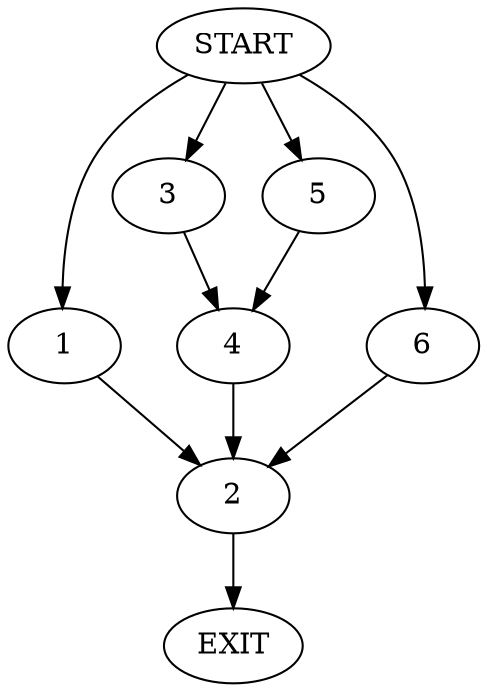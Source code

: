 digraph {
0 [label="START"]
7 [label="EXIT"]
0 -> 1
1 -> 2
2 -> 7
0 -> 3
3 -> 4
4 -> 2
0 -> 5
5 -> 4
0 -> 6
6 -> 2
}
